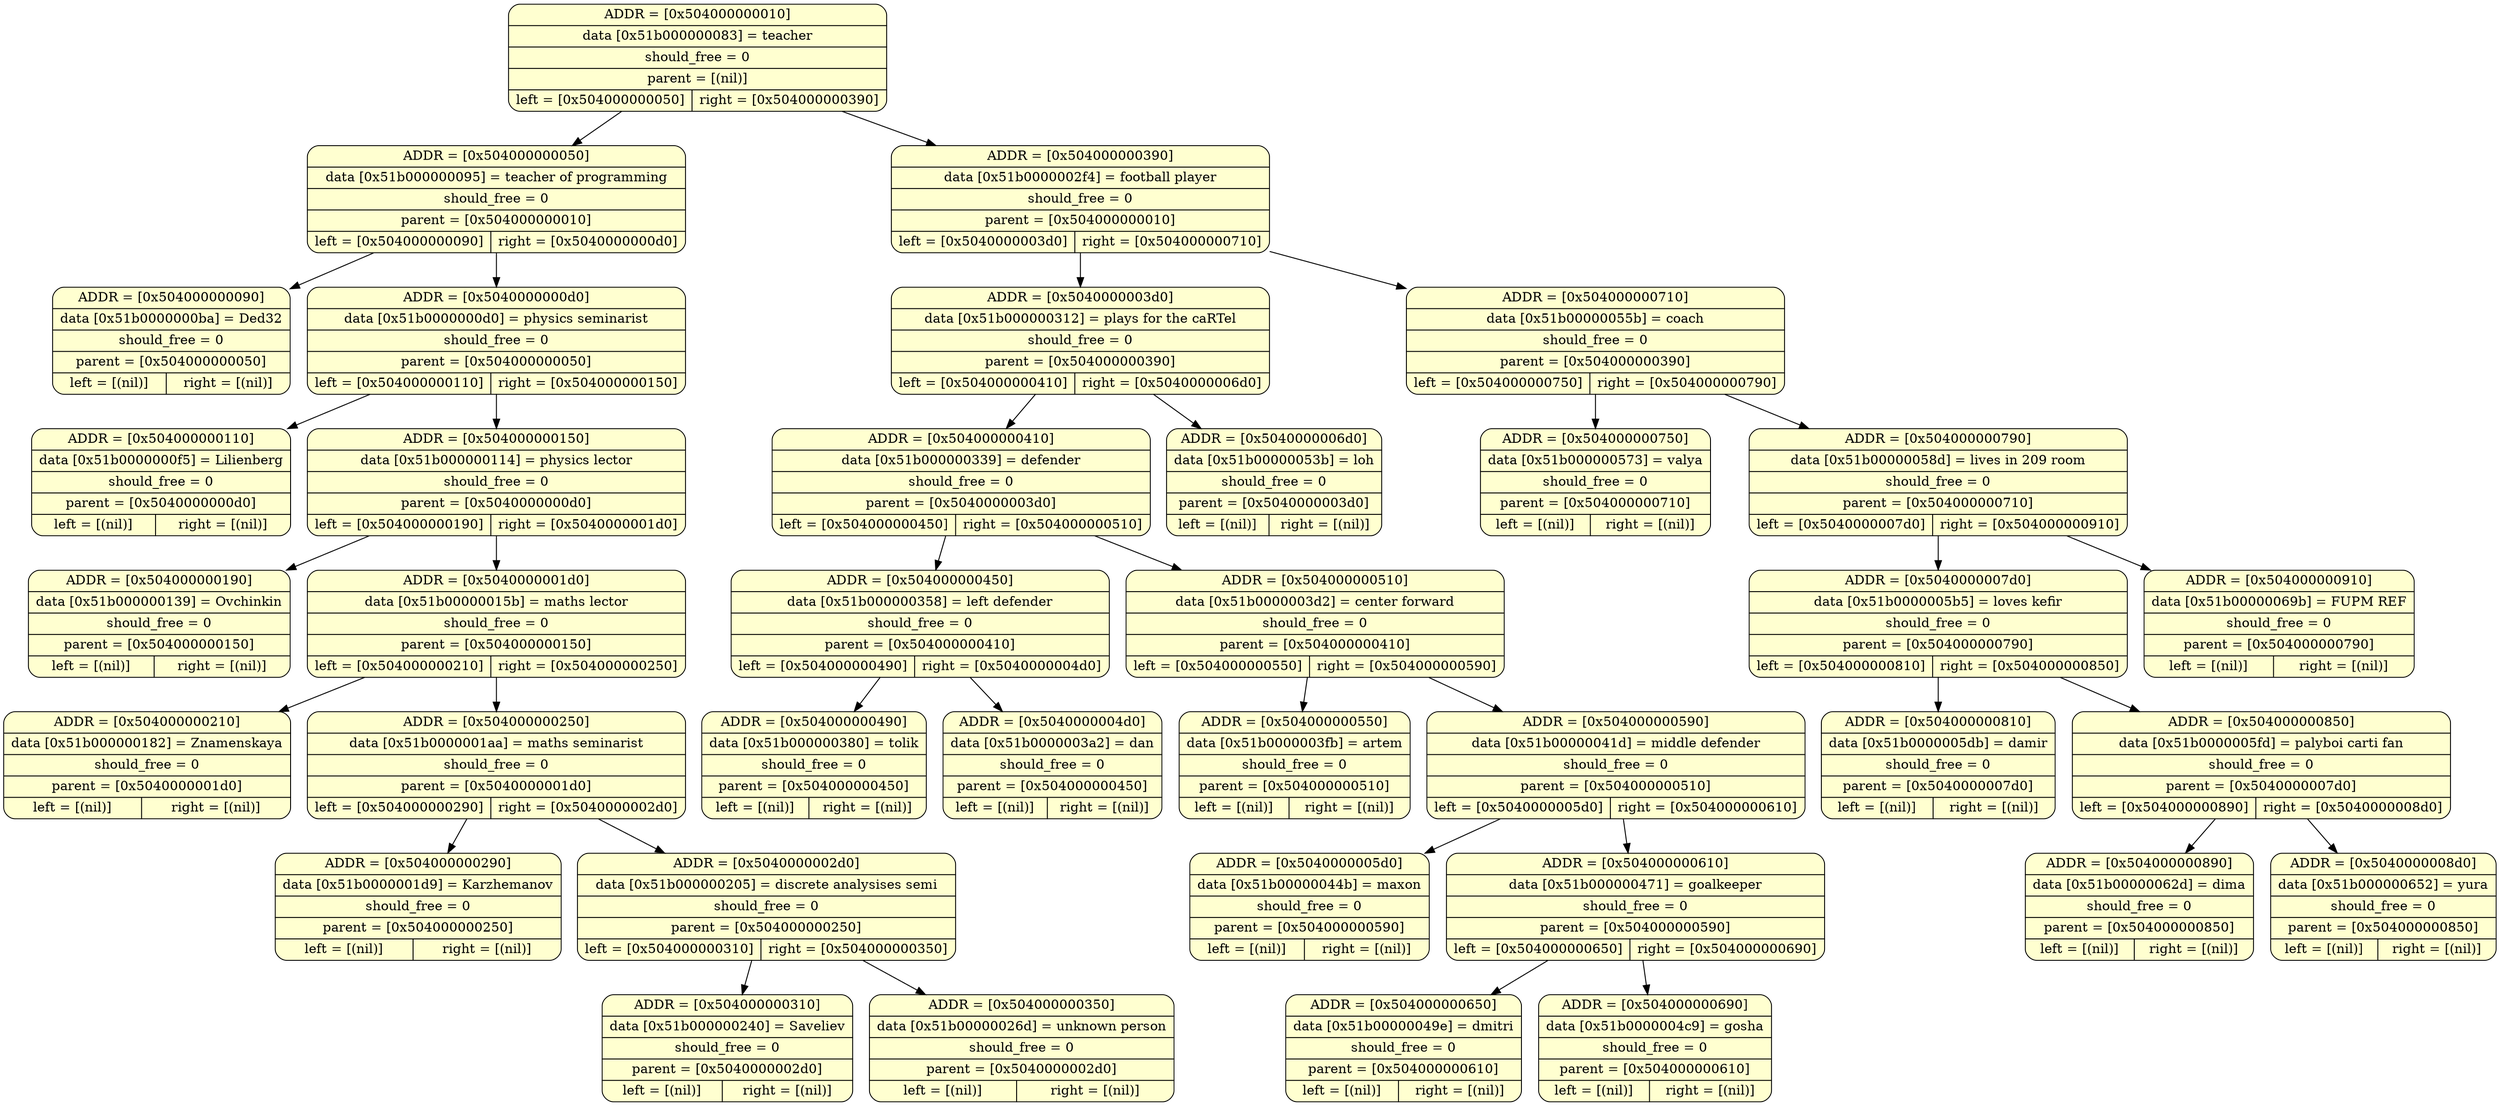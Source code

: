 digraph
{
bgcolor="transparent"
node0x504000000010 [shape=Mrecord; label = " { ADDR = [0x504000000010] | data [0x51b000000083] = teacher | should_free = 0 | parent = [(nil)] | { left = [0x504000000050] | right = [0x504000000390] } }"; style = filled; fillcolor = "#FFFFD0"];
node0x504000000010 -> node0x504000000050
;node0x504000000010 -> node0x504000000390
;node0x504000000050 [shape=Mrecord; label = " { ADDR = [0x504000000050] | data [0x51b000000095] = teacher of programming | should_free = 0 | parent = [0x504000000010] | { left = [0x504000000090] | right = [0x5040000000d0] } }"; style = filled; fillcolor = "#FFFFD0"];
node0x504000000050 -> node0x504000000090
;node0x504000000050 -> node0x5040000000d0
;node0x504000000090 [shape=Mrecord; label = " { ADDR = [0x504000000090] | data [0x51b0000000ba] = Ded32 | should_free = 0 | parent = [0x504000000050] | { left = [(nil)] | right = [(nil)] } }"; style = filled; fillcolor = "#FFFFD0"];
node0x5040000000d0 [shape=Mrecord; label = " { ADDR = [0x5040000000d0] | data [0x51b0000000d0] = physics seminarist | should_free = 0 | parent = [0x504000000050] | { left = [0x504000000110] | right = [0x504000000150] } }"; style = filled; fillcolor = "#FFFFD0"];
node0x5040000000d0 -> node0x504000000110
;node0x5040000000d0 -> node0x504000000150
;node0x504000000110 [shape=Mrecord; label = " { ADDR = [0x504000000110] | data [0x51b0000000f5] = Lilienberg | should_free = 0 | parent = [0x5040000000d0] | { left = [(nil)] | right = [(nil)] } }"; style = filled; fillcolor = "#FFFFD0"];
node0x504000000150 [shape=Mrecord; label = " { ADDR = [0x504000000150] | data [0x51b000000114] = physics lector | should_free = 0 | parent = [0x5040000000d0] | { left = [0x504000000190] | right = [0x5040000001d0] } }"; style = filled; fillcolor = "#FFFFD0"];
node0x504000000150 -> node0x504000000190
;node0x504000000150 -> node0x5040000001d0
;node0x504000000190 [shape=Mrecord; label = " { ADDR = [0x504000000190] | data [0x51b000000139] = Ovchinkin | should_free = 0 | parent = [0x504000000150] | { left = [(nil)] | right = [(nil)] } }"; style = filled; fillcolor = "#FFFFD0"];
node0x5040000001d0 [shape=Mrecord; label = " { ADDR = [0x5040000001d0] | data [0x51b00000015b] = maths lector | should_free = 0 | parent = [0x504000000150] | { left = [0x504000000210] | right = [0x504000000250] } }"; style = filled; fillcolor = "#FFFFD0"];
node0x5040000001d0 -> node0x504000000210
;node0x5040000001d0 -> node0x504000000250
;node0x504000000210 [shape=Mrecord; label = " { ADDR = [0x504000000210] | data [0x51b000000182] = Znamenskaya | should_free = 0 | parent = [0x5040000001d0] | { left = [(nil)] | right = [(nil)] } }"; style = filled; fillcolor = "#FFFFD0"];
node0x504000000250 [shape=Mrecord; label = " { ADDR = [0x504000000250] | data [0x51b0000001aa] = maths seminarist | should_free = 0 | parent = [0x5040000001d0] | { left = [0x504000000290] | right = [0x5040000002d0] } }"; style = filled; fillcolor = "#FFFFD0"];
node0x504000000250 -> node0x504000000290
;node0x504000000250 -> node0x5040000002d0
;node0x504000000290 [shape=Mrecord; label = " { ADDR = [0x504000000290] | data [0x51b0000001d9] = Karzhemanov | should_free = 0 | parent = [0x504000000250] | { left = [(nil)] | right = [(nil)] } }"; style = filled; fillcolor = "#FFFFD0"];
node0x5040000002d0 [shape=Mrecord; label = " { ADDR = [0x5040000002d0] | data [0x51b000000205] = discrete analysises semi | should_free = 0 | parent = [0x504000000250] | { left = [0x504000000310] | right = [0x504000000350] } }"; style = filled; fillcolor = "#FFFFD0"];
node0x5040000002d0 -> node0x504000000310
;node0x5040000002d0 -> node0x504000000350
;node0x504000000310 [shape=Mrecord; label = " { ADDR = [0x504000000310] | data [0x51b000000240] = Saveliev | should_free = 0 | parent = [0x5040000002d0] | { left = [(nil)] | right = [(nil)] } }"; style = filled; fillcolor = "#FFFFD0"];
node0x504000000350 [shape=Mrecord; label = " { ADDR = [0x504000000350] | data [0x51b00000026d] = unknown person | should_free = 0 | parent = [0x5040000002d0] | { left = [(nil)] | right = [(nil)] } }"; style = filled; fillcolor = "#FFFFD0"];
node0x504000000390 [shape=Mrecord; label = " { ADDR = [0x504000000390] | data [0x51b0000002f4] = football player | should_free = 0 | parent = [0x504000000010] | { left = [0x5040000003d0] | right = [0x504000000710] } }"; style = filled; fillcolor = "#FFFFD0"];
node0x504000000390 -> node0x5040000003d0
;node0x504000000390 -> node0x504000000710
;node0x5040000003d0 [shape=Mrecord; label = " { ADDR = [0x5040000003d0] | data [0x51b000000312] = plays for the caRTel | should_free = 0 | parent = [0x504000000390] | { left = [0x504000000410] | right = [0x5040000006d0] } }"; style = filled; fillcolor = "#FFFFD0"];
node0x5040000003d0 -> node0x504000000410
;node0x5040000003d0 -> node0x5040000006d0
;node0x504000000410 [shape=Mrecord; label = " { ADDR = [0x504000000410] | data [0x51b000000339] = defender | should_free = 0 | parent = [0x5040000003d0] | { left = [0x504000000450] | right = [0x504000000510] } }"; style = filled; fillcolor = "#FFFFD0"];
node0x504000000410 -> node0x504000000450
;node0x504000000410 -> node0x504000000510
;node0x504000000450 [shape=Mrecord; label = " { ADDR = [0x504000000450] | data [0x51b000000358] = left defender | should_free = 0 | parent = [0x504000000410] | { left = [0x504000000490] | right = [0x5040000004d0] } }"; style = filled; fillcolor = "#FFFFD0"];
node0x504000000450 -> node0x504000000490
;node0x504000000450 -> node0x5040000004d0
;node0x504000000490 [shape=Mrecord; label = " { ADDR = [0x504000000490] | data [0x51b000000380] = tolik | should_free = 0 | parent = [0x504000000450] | { left = [(nil)] | right = [(nil)] } }"; style = filled; fillcolor = "#FFFFD0"];
node0x5040000004d0 [shape=Mrecord; label = " { ADDR = [0x5040000004d0] | data [0x51b0000003a2] = dan | should_free = 0 | parent = [0x504000000450] | { left = [(nil)] | right = [(nil)] } }"; style = filled; fillcolor = "#FFFFD0"];
node0x504000000510 [shape=Mrecord; label = " { ADDR = [0x504000000510] | data [0x51b0000003d2] = center forward | should_free = 0 | parent = [0x504000000410] | { left = [0x504000000550] | right = [0x504000000590] } }"; style = filled; fillcolor = "#FFFFD0"];
node0x504000000510 -> node0x504000000550
;node0x504000000510 -> node0x504000000590
;node0x504000000550 [shape=Mrecord; label = " { ADDR = [0x504000000550] | data [0x51b0000003fb] = artem | should_free = 0 | parent = [0x504000000510] | { left = [(nil)] | right = [(nil)] } }"; style = filled; fillcolor = "#FFFFD0"];
node0x504000000590 [shape=Mrecord; label = " { ADDR = [0x504000000590] | data [0x51b00000041d] = middle defender | should_free = 0 | parent = [0x504000000510] | { left = [0x5040000005d0] | right = [0x504000000610] } }"; style = filled; fillcolor = "#FFFFD0"];
node0x504000000590 -> node0x5040000005d0
;node0x504000000590 -> node0x504000000610
;node0x5040000005d0 [shape=Mrecord; label = " { ADDR = [0x5040000005d0] | data [0x51b00000044b] = maxon | should_free = 0 | parent = [0x504000000590] | { left = [(nil)] | right = [(nil)] } }"; style = filled; fillcolor = "#FFFFD0"];
node0x504000000610 [shape=Mrecord; label = " { ADDR = [0x504000000610] | data [0x51b000000471] = goalkeeper | should_free = 0 | parent = [0x504000000590] | { left = [0x504000000650] | right = [0x504000000690] } }"; style = filled; fillcolor = "#FFFFD0"];
node0x504000000610 -> node0x504000000650
;node0x504000000610 -> node0x504000000690
;node0x504000000650 [shape=Mrecord; label = " { ADDR = [0x504000000650] | data [0x51b00000049e] = dmitri | should_free = 0 | parent = [0x504000000610] | { left = [(nil)] | right = [(nil)] } }"; style = filled; fillcolor = "#FFFFD0"];
node0x504000000690 [shape=Mrecord; label = " { ADDR = [0x504000000690] | data [0x51b0000004c9] = gosha | should_free = 0 | parent = [0x504000000610] | { left = [(nil)] | right = [(nil)] } }"; style = filled; fillcolor = "#FFFFD0"];
node0x5040000006d0 [shape=Mrecord; label = " { ADDR = [0x5040000006d0] | data [0x51b00000053b] = loh | should_free = 0 | parent = [0x5040000003d0] | { left = [(nil)] | right = [(nil)] } }"; style = filled; fillcolor = "#FFFFD0"];
node0x504000000710 [shape=Mrecord; label = " { ADDR = [0x504000000710] | data [0x51b00000055b] = coach | should_free = 0 | parent = [0x504000000390] | { left = [0x504000000750] | right = [0x504000000790] } }"; style = filled; fillcolor = "#FFFFD0"];
node0x504000000710 -> node0x504000000750
;node0x504000000710 -> node0x504000000790
;node0x504000000750 [shape=Mrecord; label = " { ADDR = [0x504000000750] | data [0x51b000000573] = valya | should_free = 0 | parent = [0x504000000710] | { left = [(nil)] | right = [(nil)] } }"; style = filled; fillcolor = "#FFFFD0"];
node0x504000000790 [shape=Mrecord; label = " { ADDR = [0x504000000790] | data [0x51b00000058d] = lives in 209 room | should_free = 0 | parent = [0x504000000710] | { left = [0x5040000007d0] | right = [0x504000000910] } }"; style = filled; fillcolor = "#FFFFD0"];
node0x504000000790 -> node0x5040000007d0
;node0x504000000790 -> node0x504000000910
;node0x5040000007d0 [shape=Mrecord; label = " { ADDR = [0x5040000007d0] | data [0x51b0000005b5] = loves kefir | should_free = 0 | parent = [0x504000000790] | { left = [0x504000000810] | right = [0x504000000850] } }"; style = filled; fillcolor = "#FFFFD0"];
node0x5040000007d0 -> node0x504000000810
;node0x5040000007d0 -> node0x504000000850
;node0x504000000810 [shape=Mrecord; label = " { ADDR = [0x504000000810] | data [0x51b0000005db] = damir | should_free = 0 | parent = [0x5040000007d0] | { left = [(nil)] | right = [(nil)] } }"; style = filled; fillcolor = "#FFFFD0"];
node0x504000000850 [shape=Mrecord; label = " { ADDR = [0x504000000850] | data [0x51b0000005fd] = palyboi carti fan | should_free = 0 | parent = [0x5040000007d0] | { left = [0x504000000890] | right = [0x5040000008d0] } }"; style = filled; fillcolor = "#FFFFD0"];
node0x504000000850 -> node0x504000000890
;node0x504000000850 -> node0x5040000008d0
;node0x504000000890 [shape=Mrecord; label = " { ADDR = [0x504000000890] | data [0x51b00000062d] = dima | should_free = 0 | parent = [0x504000000850] | { left = [(nil)] | right = [(nil)] } }"; style = filled; fillcolor = "#FFFFD0"];
node0x5040000008d0 [shape=Mrecord; label = " { ADDR = [0x5040000008d0] | data [0x51b000000652] = yura | should_free = 0 | parent = [0x504000000850] | { left = [(nil)] | right = [(nil)] } }"; style = filled; fillcolor = "#FFFFD0"];
node0x504000000910 [shape=Mrecord; label = " { ADDR = [0x504000000910] | data [0x51b00000069b] = FUPM REF | should_free = 0 | parent = [0x504000000790] | { left = [(nil)] | right = [(nil)] } }"; style = filled; fillcolor = "#FFFFD0"];

}
